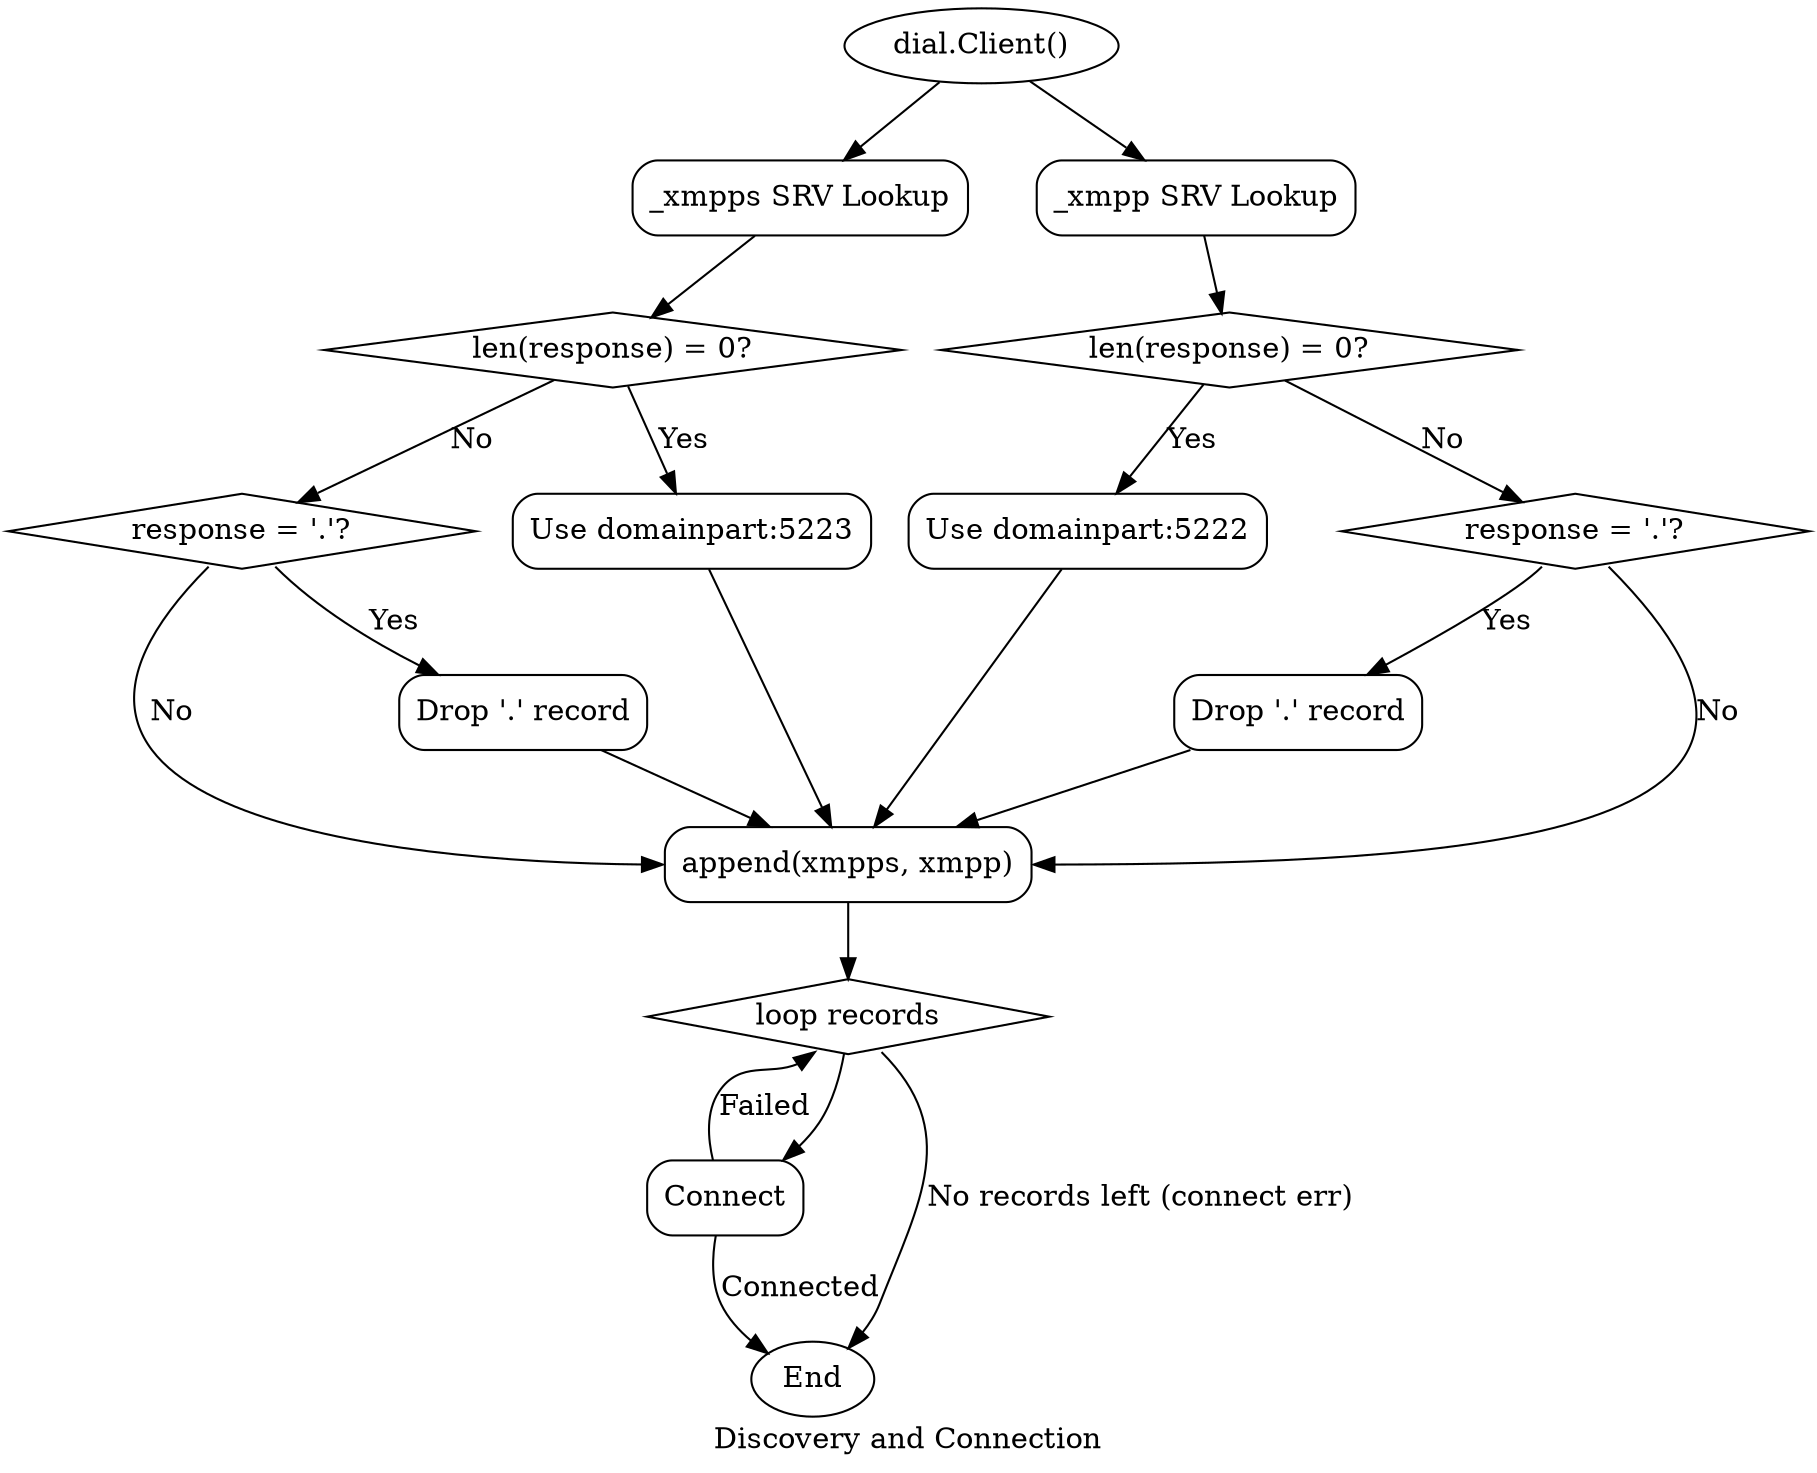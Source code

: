 digraph {
		label="Discovery and Connection"

		dial[shape="oval", label="dial.Client()"];

		xmppssrv[shape="box", style=rounded, label="_xmpps SRV Lookup"];
		xmppsifdot[shape="diamond", label="response = '.'?"];
		xmppsdroprecord[shape="box", style=rounded, label="Drop '.' record"];
		xmppsifempty[shape="diamond", label="len(response) = 0?"];
		xmppsappenddomain[shape="box", style=rounded, label="Use domainpart:5223"];

		xmppsrv[shape="box", style=rounded, label="_xmpp SRV Lookup"];
		xmppifdot[shape="diamond", label="response = '.'?"];
		xmppdroprecord[shape="box", style=rounded, label="Drop '.' record"];
		xmppifempty[shape="diamond", label="len(response) = 0?"];
		xmppappenddomain[shape="box", style=rounded, label="Use domainpart:5222"];

		append[shape="box", style=rounded, label="append(xmpps, xmpp)"];
		range[shape="diamond", label="loop records"];
		dialsession[shape="box", style=rounded, label="Connect"];

		end[shape="oval", label="End"];


		dial -> xmppssrv;
		xmppssrv -> xmppsifempty;
		xmppsifempty -> xmppsappenddomain[label="Yes"];
		xmppsappenddomain -> append;
		xmppsifempty -> xmppsifdot[label="No"];
		xmppsifdot:se -> xmppsdroprecord[label="Yes"];
		xmppsdroprecord -> append;
		xmppsifdot:sw -> append:w[label="No"];

		dial -> xmppsrv;
		xmppsrv -> xmppifempty[ordering="in"];
		xmppifempty -> xmppappenddomain[label="Yes"];
		xmppappenddomain -> append;
		xmppifempty -> xmppifdot[label="No"];
		xmppifdot:sw -> xmppdroprecord[label="Yes"];
		xmppdroprecord -> append;
		xmppifdot:se -> append:e[label="No"];

		append -> range;

		range -> dialsession;
		range:se -> end[label="No records left (connect err)"];
		dialsession -> range:sw[label="Failed"];
		dialsession -> end[label="Connected"];

		{rank=same; xmppssrv xmppsrv}
		{rank=same; xmppsifdot xmppsappenddomain xmppappenddomain xmppifdot}
		{
			// Force the response='.' and add domain on both sides to be symetrical
			// using an invisible edge.
			rank = same;
			edge[ style=invis ];
			xmppappenddomain -> xmppifdot;
			rankdir = LR;
		}
}
